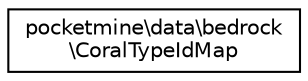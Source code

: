 digraph "Graphical Class Hierarchy"
{
 // INTERACTIVE_SVG=YES
 // LATEX_PDF_SIZE
  edge [fontname="Helvetica",fontsize="10",labelfontname="Helvetica",labelfontsize="10"];
  node [fontname="Helvetica",fontsize="10",shape=record];
  rankdir="LR";
  Node0 [label="pocketmine\\data\\bedrock\l\\CoralTypeIdMap",height=0.2,width=0.4,color="black", fillcolor="white", style="filled",URL="$d7/d32/classpocketmine_1_1data_1_1bedrock_1_1_coral_type_id_map.html",tooltip=" "];
}
